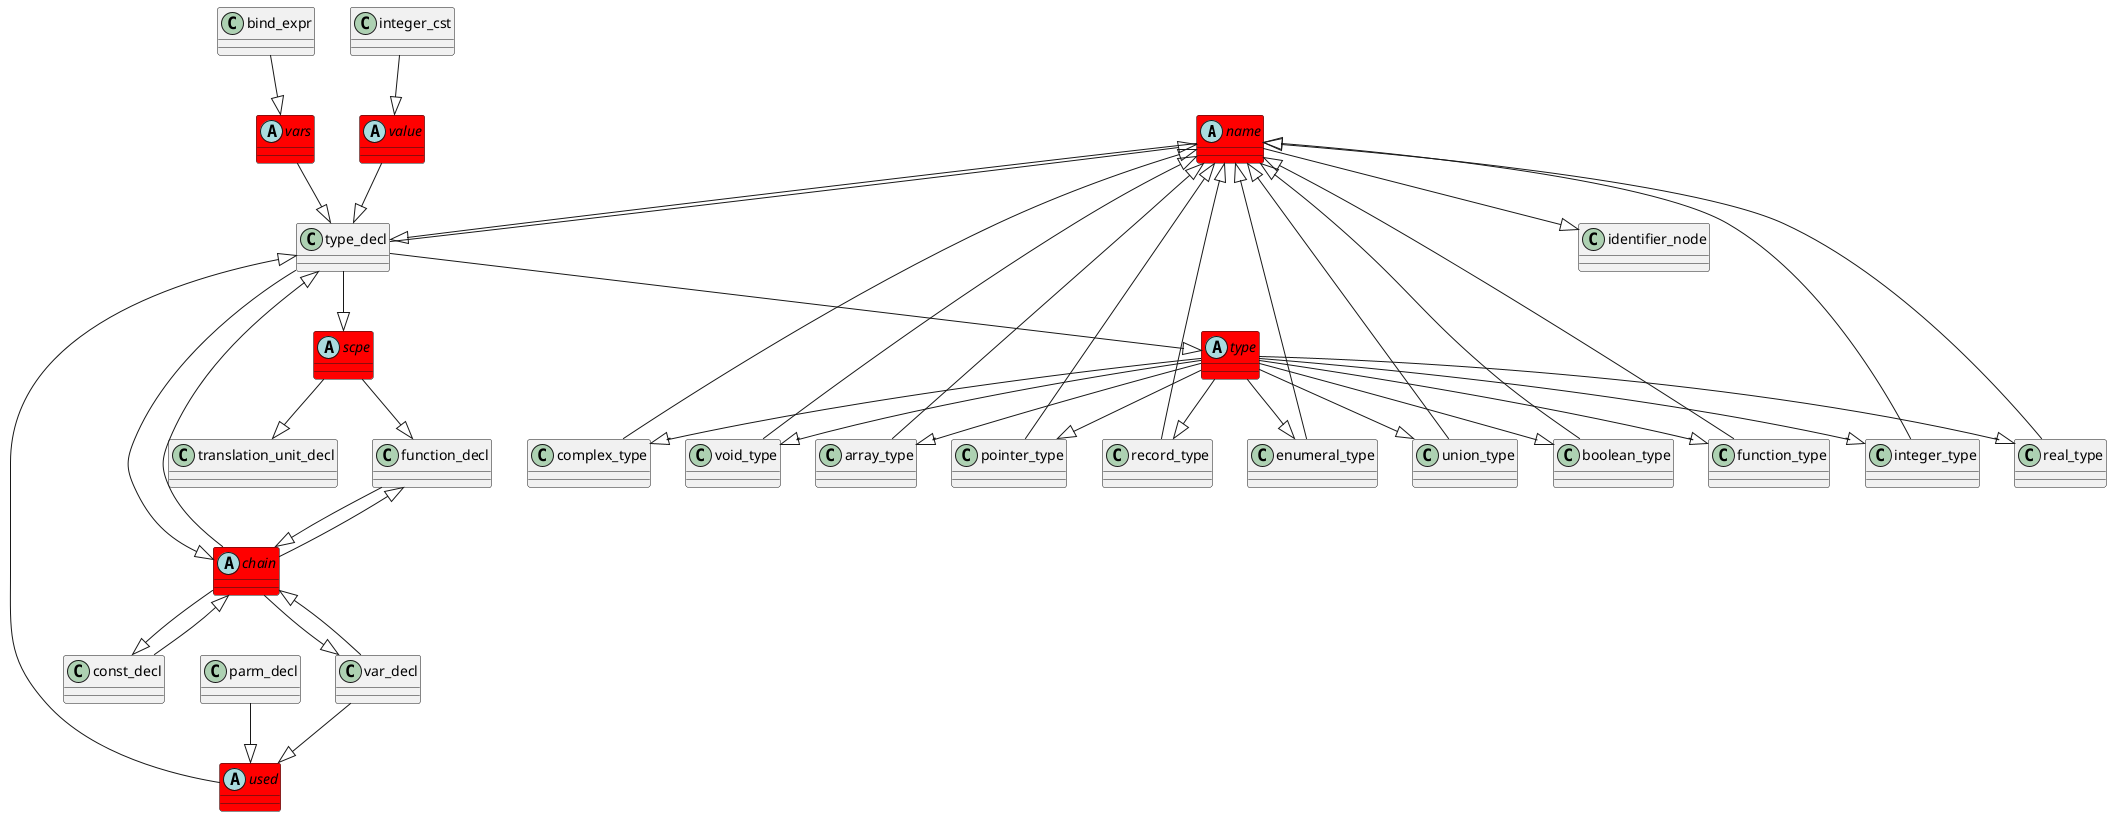 @startuml
abstract class	name	 #red	
name	 --|> 	identifier_node	
type_decl	 --|> 	name	
abstract class	type	 #red	
type	 --|> 	integer_type	
type_decl	 --|> 	type	
abstract class	chain	 #red	
chain	 --|> 	type_decl	
type_decl	 --|> 	chain	
name	 --|> 	type_decl	
integer_type	 --|> 	name	
abstract class	value	 #red	
value	 --|> 	type_decl	
integer_cst	 --|> 	value	
type	 --|> 	real_type	
real_type	 --|> 	name	
type	 --|> 	complex_type	
complex_type	 --|> 	name	
type	 --|> 	void_type	
void_type	 --|> 	name	
type	 --|> 	array_type	
array_type	 --|> 	name	
type	 --|> 	pointer_type	
record_type	 --|> 	name	
pointer_type	 --|> 	name	
chain	 --|> 	function_decl	
type	 --|> 	record_type	
abstract class	scpe	 #red	
scpe	 --|> 	translation_unit_decl	
type_decl	 --|> 	scpe	
type	 --|> 	enumeral_type	
chain	 --|> 	const_decl	
const_decl	 --|> 	chain	
enumeral_type	 --|> 	name	
abstract class	used	 #red	
used	 --|> 	type_decl	
parm_decl	 --|> 	used	
function_decl	 --|> 	chain	
type	 --|> 	union_type	
union_type	 --|> 	name	
boolean_type	 --|> 	name	
type	 --|> 	boolean_type	
type	 --|> 	function_type	
function_type	 --|> 	name	
var_decl	 --|> 	used	
abstract class	vars	 #red	
vars	 --|> 	type_decl	
bind_expr	 --|> 	vars	
scpe	 --|> 	function_decl	
chain	 --|> 	var_decl	
var_decl	 --|> 	chain	
@enduml
